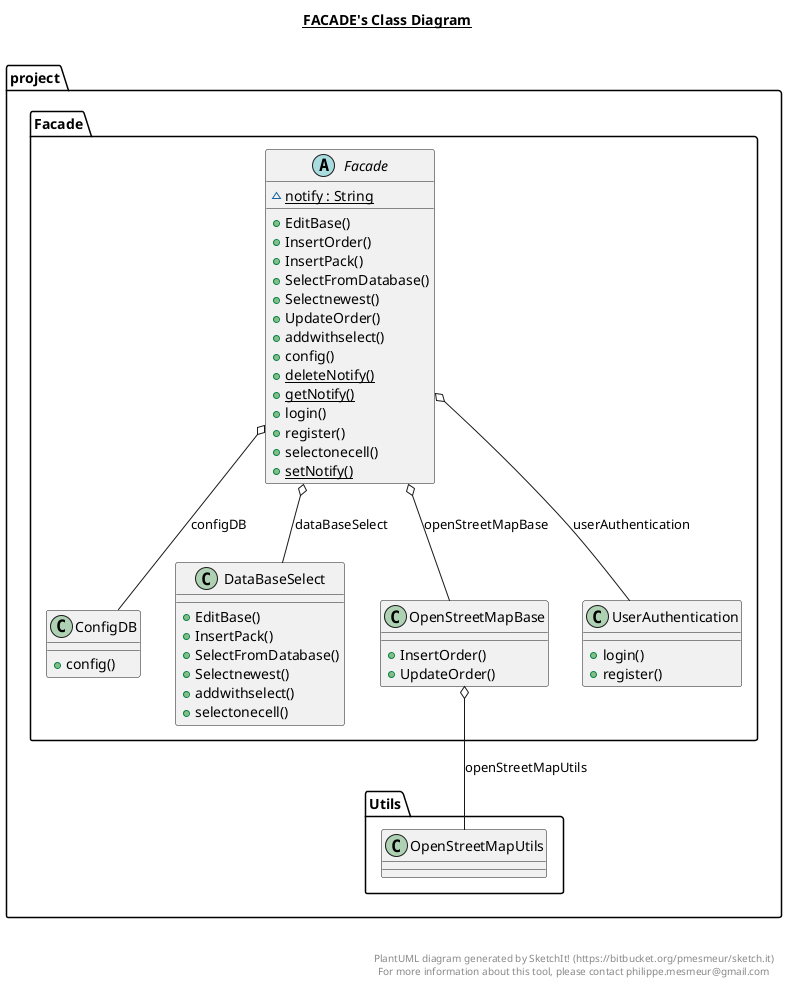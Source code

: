 @startuml

title __FACADE's Class Diagram__\n

  namespace project {
    namespace Facade {
      class project.Facade.ConfigDB {
          + config()
      }
    }
  }
  

  namespace project {
    namespace Facade {
      class project.Facade.DataBaseSelect {
          + EditBase()
          + InsertPack()
          + SelectFromDatabase()
          + Selectnewest()
          + addwithselect()
          + selectonecell()
      }
    }
  }
  

  namespace project {
    namespace Facade {
      abstract class project.Facade.Facade {
          {static} ~ notify : String
          + EditBase()
          + InsertOrder()
          + InsertPack()
          + SelectFromDatabase()
          + Selectnewest()
          + UpdateOrder()
          + addwithselect()
          + config()
          {static} + deleteNotify()
          {static} + getNotify()
          + login()
          + register()
          + selectonecell()
          {static} + setNotify()
      }
    }
  }
  

  namespace project {
    namespace Facade {
      class project.Facade.OpenStreetMapBase {
          + InsertOrder()
          + UpdateOrder()
      }
    }
  }
  

  namespace project {
    namespace Facade {
      class project.Facade.UserAuthentication {
          + login()
          + register()
      }
    }
  }
  

  project.Facade.Facade o-- project.Facade.ConfigDB : configDB
  project.Facade.Facade o-- project.Facade.DataBaseSelect : dataBaseSelect
  project.Facade.Facade o-- project.Facade.OpenStreetMapBase : openStreetMapBase
  project.Facade.Facade o-- project.Facade.UserAuthentication : userAuthentication
  project.Facade.OpenStreetMapBase o-- project.Utils.OpenStreetMapUtils : openStreetMapUtils


right footer


PlantUML diagram generated by SketchIt! (https://bitbucket.org/pmesmeur/sketch.it)
For more information about this tool, please contact philippe.mesmeur@gmail.com
endfooter

@enduml
